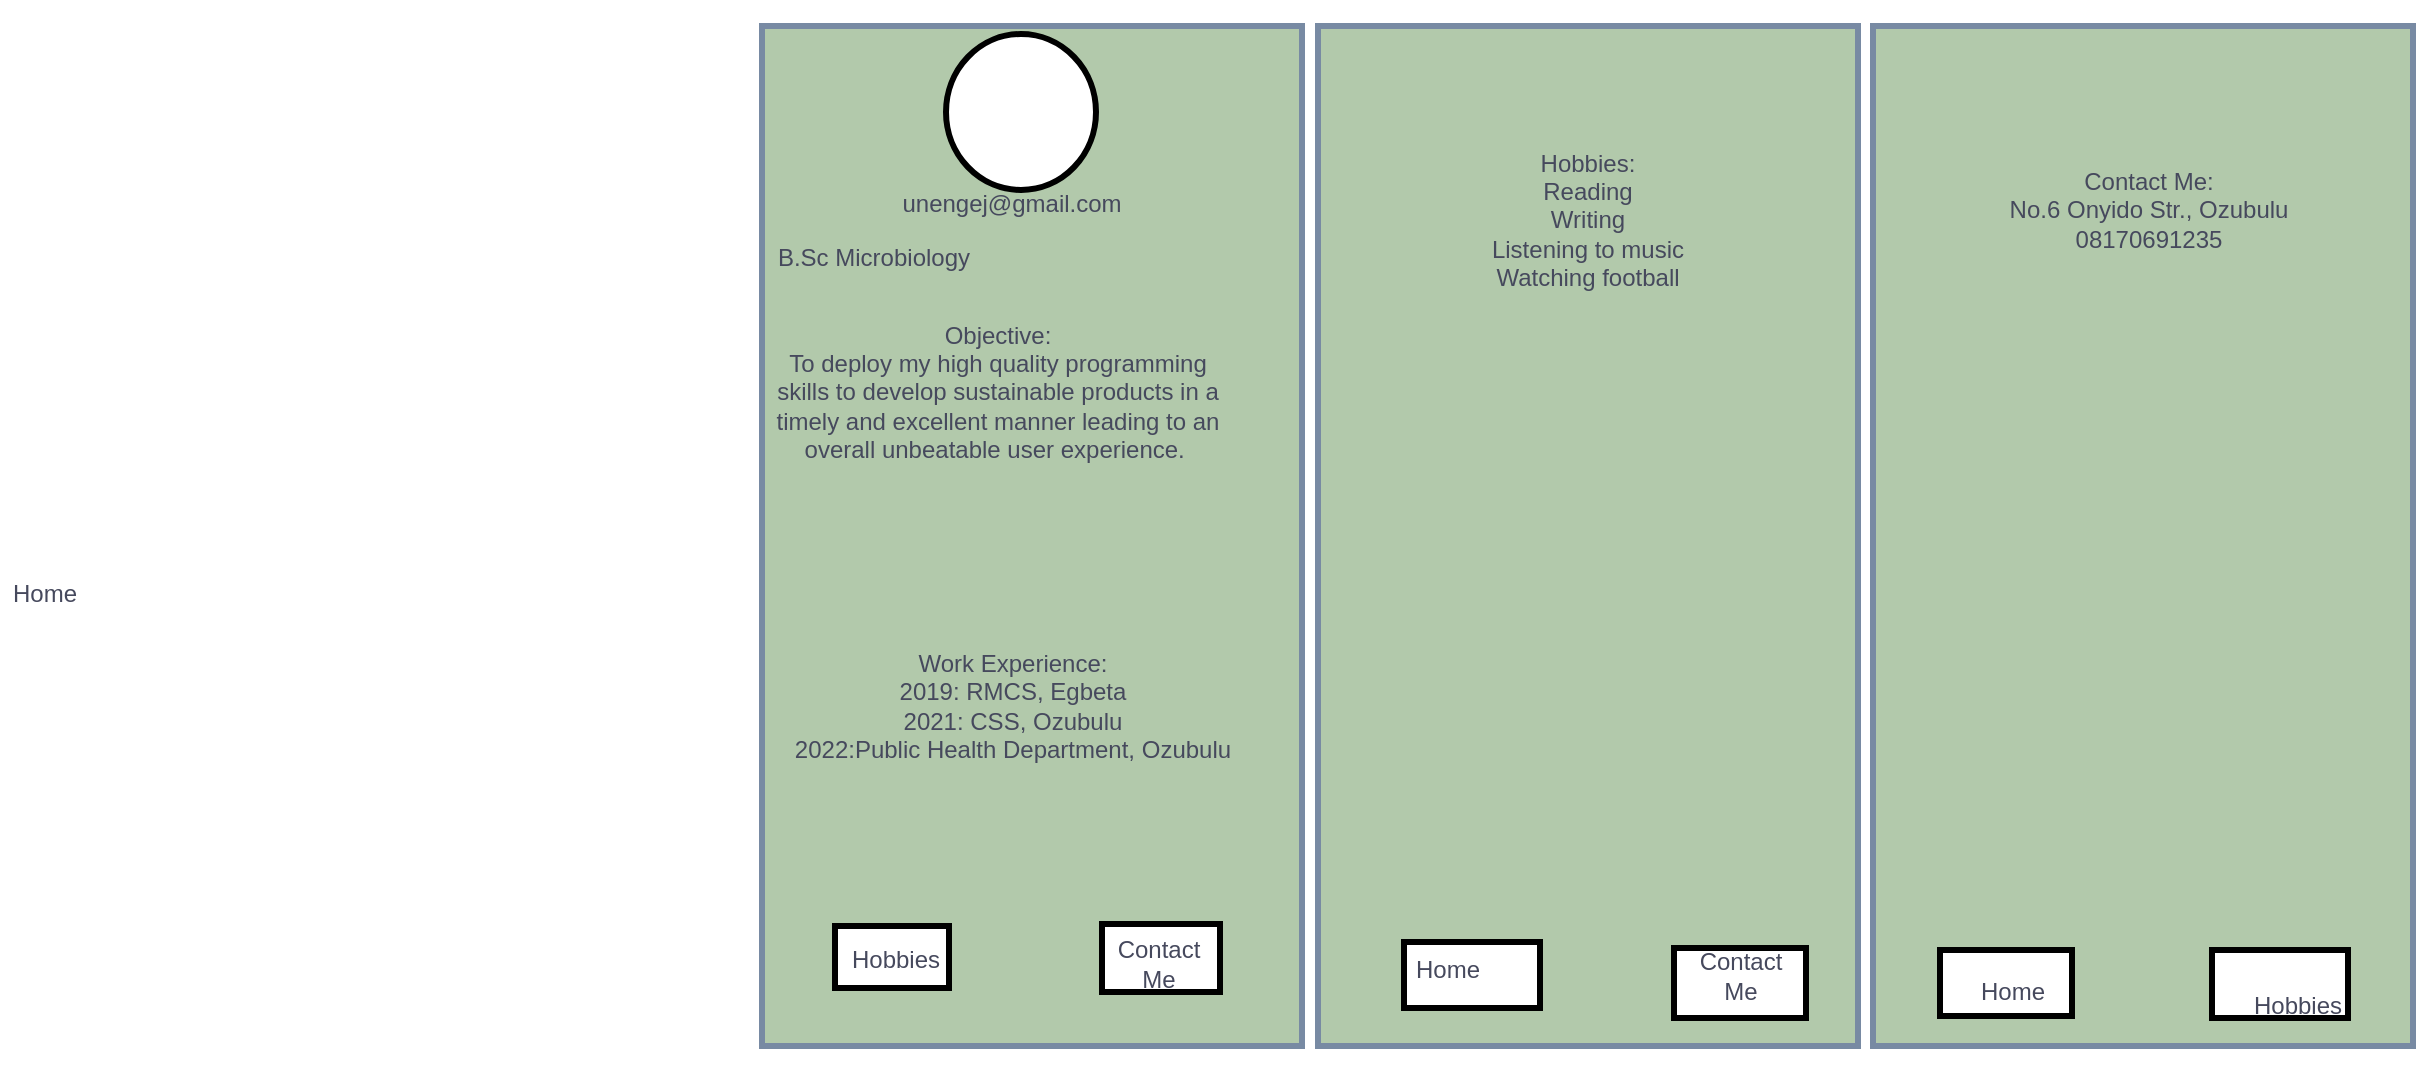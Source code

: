 <mxfile version="16.6.3" type="github">
  <diagram id="p14NGAtfgUeNsUwqX7SL" name="Page-1">
    <mxGraphModel dx="866" dy="497" grid="0" gridSize="10" guides="1" tooltips="1" connect="1" arrows="1" fold="1" page="0" pageScale="1" pageWidth="850" pageHeight="1100" math="0" shadow="0">
      <root>
        <mxCell id="0" />
        <mxCell id="1" parent="0" />
        <mxCell id="03TmYEqxH1GG4p34U5iH-5" value="" style="rounded=0;whiteSpace=wrap;html=1;sketch=0;hachureGap=4;fontColor=#46495D;strokeColor=#788AA3;strokeWidth=3;fillColor=#B2C9AB;" vertex="1" parent="1">
          <mxGeometry x="99" y="539" width="270" height="510" as="geometry" />
        </mxCell>
        <mxCell id="03TmYEqxH1GG4p34U5iH-6" value="unengej@gmail.com" style="text;strokeColor=none;fillColor=none;html=1;align=center;verticalAlign=middle;whiteSpace=wrap;rounded=0;sketch=0;hachureGap=4;fontColor=#46495D;" vertex="1" parent="1">
          <mxGeometry x="182" y="599" width="84" height="57" as="geometry" />
        </mxCell>
        <mxCell id="03TmYEqxH1GG4p34U5iH-3" value="" style="ellipse;whiteSpace=wrap;html=1;rounded=0;sketch=0;hachureGap=4;strokeWidth=3;" vertex="1" parent="1">
          <mxGeometry x="191" y="543" width="75" height="78" as="geometry" />
        </mxCell>
        <object label="B.Sc Microbiology" id="03TmYEqxH1GG4p34U5iH-8">
          <mxCell style="text;strokeColor=none;fillColor=none;html=1;align=center;verticalAlign=middle;whiteSpace=wrap;rounded=0;sketch=0;hachureGap=4;fontColor=#46495D;" vertex="1" parent="1">
            <mxGeometry x="101" y="636" width="108" height="37" as="geometry" />
          </mxCell>
        </object>
        <object label="Objective:&lt;br&gt;To deploy my high quality programming skills to develop sustainable products in a timely and excellent manner leading to an overall unbeatable user experience.&amp;nbsp;" id="03TmYEqxH1GG4p34U5iH-9">
          <mxCell style="text;strokeColor=none;fillColor=none;html=1;align=center;verticalAlign=middle;whiteSpace=wrap;rounded=0;sketch=0;hachureGap=4;fontColor=#46495D;" vertex="1" parent="1">
            <mxGeometry x="103.25" y="561" width="227.75" height="321" as="geometry" />
          </mxCell>
        </object>
        <mxCell id="03TmYEqxH1GG4p34U5iH-11" value="" style="rounded=0;whiteSpace=wrap;html=1;sketch=0;hachureGap=4;fontColor=#46495D;strokeColor=#788AA3;strokeWidth=3;fillColor=#B2C9AB;" vertex="1" parent="1">
          <mxGeometry x="377" y="539" width="270" height="510" as="geometry" />
        </mxCell>
        <mxCell id="03TmYEqxH1GG4p34U5iH-14" value="" style="rounded=0;whiteSpace=wrap;html=1;sketch=0;hachureGap=4;strokeWidth=3;" vertex="1" parent="1">
          <mxGeometry x="135.5" y="989" width="57" height="31" as="geometry" />
        </mxCell>
        <mxCell id="03TmYEqxH1GG4p34U5iH-15" value="Hobbies" style="text;strokeColor=none;fillColor=none;html=1;align=center;verticalAlign=middle;whiteSpace=wrap;rounded=0;sketch=0;hachureGap=4;fontColor=#46495D;" vertex="1" parent="1">
          <mxGeometry x="127" y="989" width="78" height="34" as="geometry" />
        </mxCell>
        <mxCell id="03TmYEqxH1GG4p34U5iH-17" value="Work Experience:&lt;br&gt;2019: RMCS, Egbeta&lt;br&gt;2021: CSS, Ozubulu&lt;br&gt;2022:Public Health Department, Ozubulu" style="text;strokeColor=none;fillColor=none;html=1;align=center;verticalAlign=middle;whiteSpace=wrap;rounded=0;sketch=0;hachureGap=4;fontColor=#46495D;" vertex="1" parent="1">
          <mxGeometry x="-19.5" y="812" width="487" height="134" as="geometry" />
        </mxCell>
        <mxCell id="03TmYEqxH1GG4p34U5iH-20" value="" style="rounded=0;whiteSpace=wrap;html=1;sketch=0;hachureGap=4;strokeWidth=3;" vertex="1" parent="1">
          <mxGeometry x="269" y="988" width="59" height="34" as="geometry" />
        </mxCell>
        <mxCell id="03TmYEqxH1GG4p34U5iH-21" value="Home" style="text;html=1;align=center;verticalAlign=middle;resizable=0;points=[];autosize=1;strokeColor=none;fillColor=none;rounded=0;sketch=0;hachureGap=4;fontColor=#46495D;" vertex="1" parent="1">
          <mxGeometry x="-282" y="814" width="43" height="18" as="geometry" />
        </mxCell>
        <mxCell id="03TmYEqxH1GG4p34U5iH-22" value="Hobbies:&lt;br&gt;Reading&lt;br&gt;Writing&lt;br&gt;Listening to music&lt;br&gt;Watching football" style="text;strokeColor=none;fillColor=none;html=1;align=center;verticalAlign=middle;whiteSpace=wrap;rounded=0;sketch=0;hachureGap=4;fontColor=#46495D;" vertex="1" parent="1">
          <mxGeometry x="342" y="526" width="340" height="220" as="geometry" />
        </mxCell>
        <mxCell id="03TmYEqxH1GG4p34U5iH-29" value="Contact Me" style="text;strokeColor=none;fillColor=none;html=1;align=center;verticalAlign=middle;whiteSpace=wrap;rounded=0;sketch=0;hachureGap=4;fontColor=#46495D;" vertex="1" parent="1">
          <mxGeometry x="287" y="989" width="21" height="38" as="geometry" />
        </mxCell>
        <mxCell id="03TmYEqxH1GG4p34U5iH-30" value="" style="rounded=0;whiteSpace=wrap;html=1;sketch=0;hachureGap=4;strokeWidth=3;" vertex="1" parent="1">
          <mxGeometry x="420" y="997" width="68" height="33" as="geometry" />
        </mxCell>
        <mxCell id="03TmYEqxH1GG4p34U5iH-34" value="" style="rounded=0;whiteSpace=wrap;html=1;sketch=0;hachureGap=4;fontColor=#46495D;strokeColor=#788AA3;strokeWidth=3;fillColor=#B2C9AB;" vertex="1" parent="1">
          <mxGeometry x="654.5" y="539" width="270" height="510" as="geometry" />
        </mxCell>
        <mxCell id="03TmYEqxH1GG4p34U5iH-35" value="Contact Me:&lt;br&gt;No.6 Onyido Str., Ozubulu&lt;br&gt;08170691235" style="text;strokeColor=none;fillColor=none;html=1;align=center;verticalAlign=middle;whiteSpace=wrap;rounded=0;sketch=0;hachureGap=4;fontColor=#46495D;" vertex="1" parent="1">
          <mxGeometry x="659.5" y="548" width="265" height="165" as="geometry" />
        </mxCell>
        <mxCell id="03TmYEqxH1GG4p34U5iH-37" value="Home" style="text;strokeColor=none;fillColor=none;html=1;align=center;verticalAlign=middle;whiteSpace=wrap;rounded=0;sketch=0;hachureGap=4;fontColor=#46495D;" vertex="1" parent="1">
          <mxGeometry x="412" y="992" width="60" height="38" as="geometry" />
        </mxCell>
        <mxCell id="03TmYEqxH1GG4p34U5iH-40" value="" style="rounded=0;whiteSpace=wrap;html=1;sketch=0;hachureGap=4;strokeWidth=3;" vertex="1" parent="1">
          <mxGeometry x="555" y="1000" width="66" height="35" as="geometry" />
        </mxCell>
        <mxCell id="03TmYEqxH1GG4p34U5iH-39" value="Contact Me" style="text;strokeColor=none;fillColor=none;html=1;align=center;verticalAlign=middle;whiteSpace=wrap;rounded=0;sketch=0;hachureGap=4;fontColor=#46495D;" vertex="1" parent="1">
          <mxGeometry x="563.5" y="962.5" width="49" height="102" as="geometry" />
        </mxCell>
        <mxCell id="03TmYEqxH1GG4p34U5iH-31" value="" style="rounded=0;whiteSpace=wrap;html=1;sketch=0;hachureGap=4;strokeWidth=3;" vertex="1" parent="1">
          <mxGeometry x="688" y="1001" width="66" height="33" as="geometry" />
        </mxCell>
        <mxCell id="03TmYEqxH1GG4p34U5iH-33" value="Home" style="text;strokeColor=none;fillColor=none;html=1;align=center;verticalAlign=middle;whiteSpace=wrap;rounded=0;sketch=0;hachureGap=4;fontColor=#46495D;" vertex="1" parent="1">
          <mxGeometry x="692" y="1001" width="65" height="41" as="geometry" />
        </mxCell>
        <mxCell id="03TmYEqxH1GG4p34U5iH-19" value="" style="rounded=0;whiteSpace=wrap;html=1;sketch=0;hachureGap=4;strokeWidth=3;" vertex="1" parent="1">
          <mxGeometry x="824" y="1001" width="68" height="34" as="geometry" />
        </mxCell>
        <mxCell id="03TmYEqxH1GG4p34U5iH-44" value="Hobbies" style="text;strokeColor=none;fillColor=none;html=1;align=center;verticalAlign=middle;whiteSpace=wrap;rounded=0;sketch=0;hachureGap=4;fontColor=#46495D;" vertex="1" parent="1">
          <mxGeometry x="837" y="1011" width="60" height="35" as="geometry" />
        </mxCell>
      </root>
    </mxGraphModel>
  </diagram>
</mxfile>
